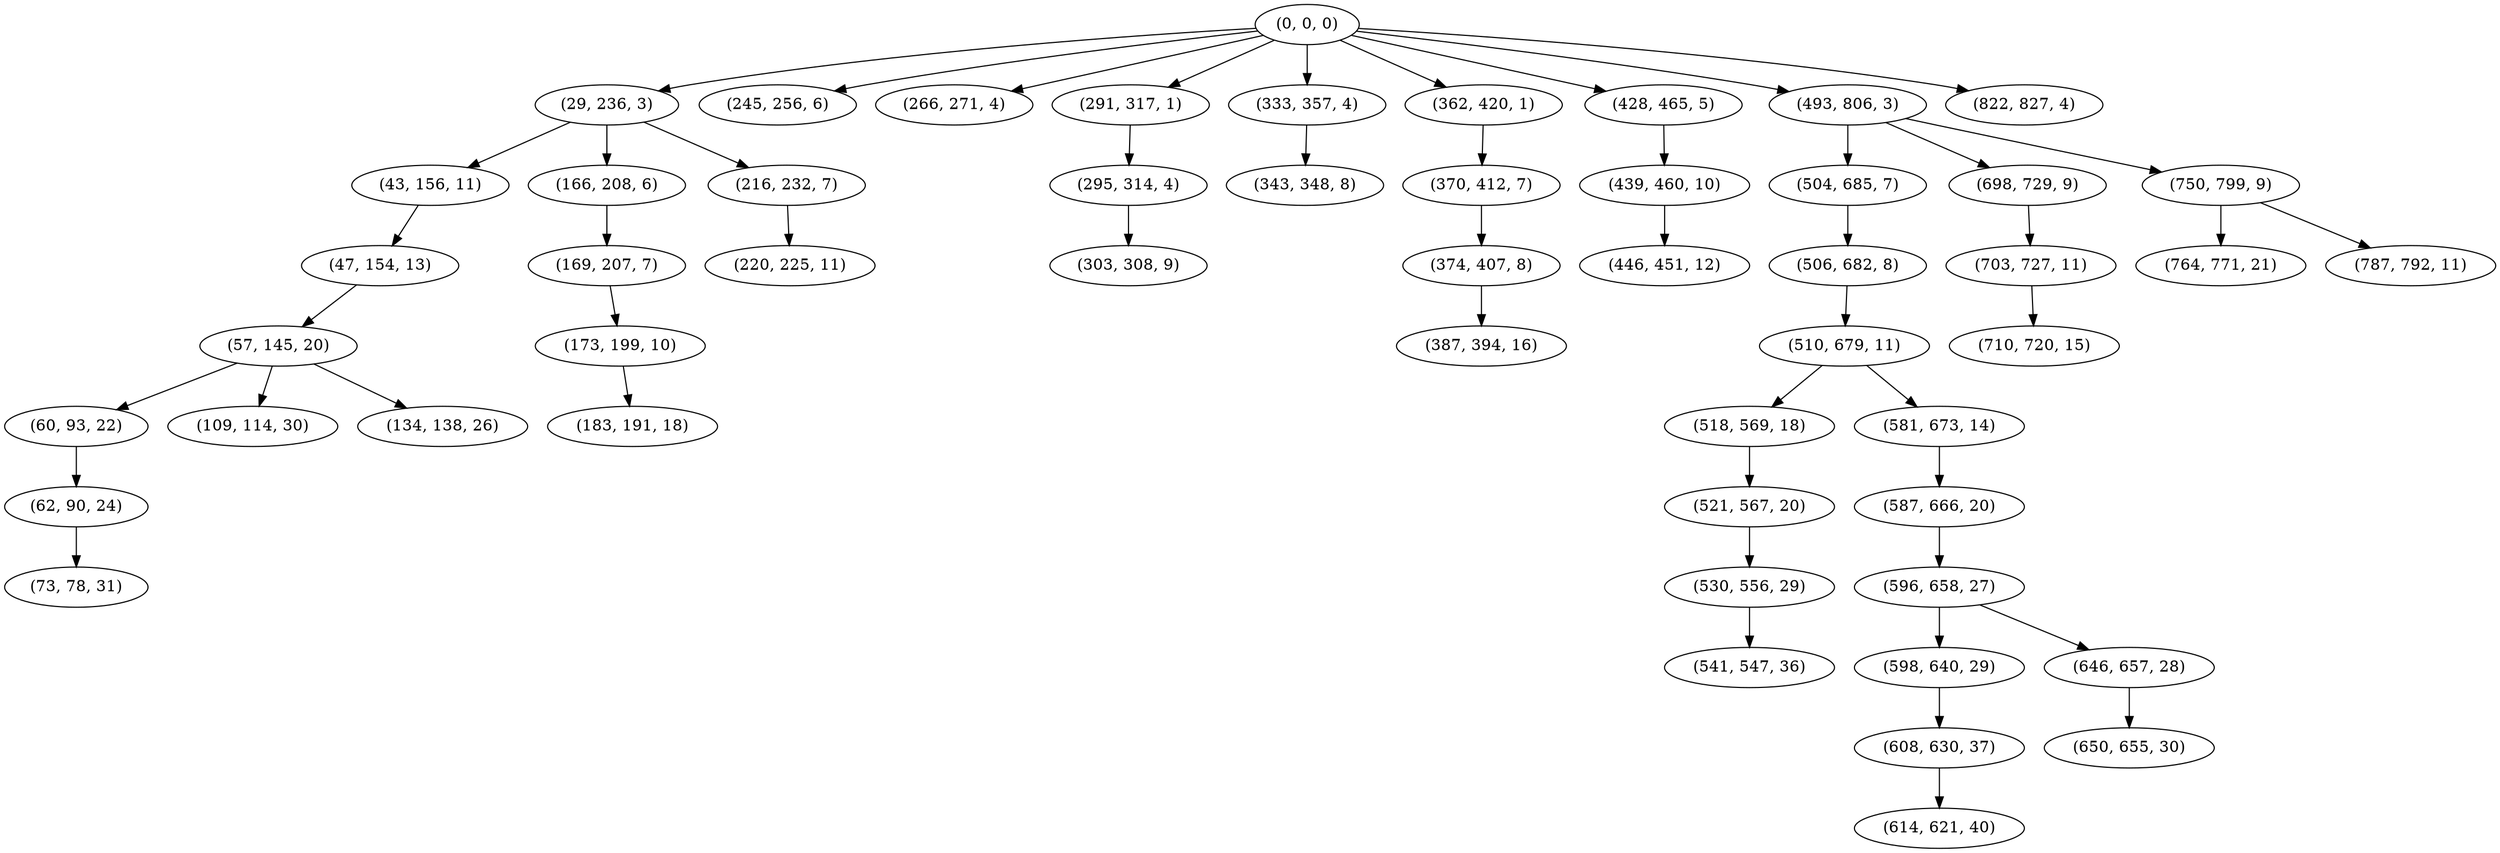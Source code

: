 digraph tree {
    "(0, 0, 0)";
    "(29, 236, 3)";
    "(43, 156, 11)";
    "(47, 154, 13)";
    "(57, 145, 20)";
    "(60, 93, 22)";
    "(62, 90, 24)";
    "(73, 78, 31)";
    "(109, 114, 30)";
    "(134, 138, 26)";
    "(166, 208, 6)";
    "(169, 207, 7)";
    "(173, 199, 10)";
    "(183, 191, 18)";
    "(216, 232, 7)";
    "(220, 225, 11)";
    "(245, 256, 6)";
    "(266, 271, 4)";
    "(291, 317, 1)";
    "(295, 314, 4)";
    "(303, 308, 9)";
    "(333, 357, 4)";
    "(343, 348, 8)";
    "(362, 420, 1)";
    "(370, 412, 7)";
    "(374, 407, 8)";
    "(387, 394, 16)";
    "(428, 465, 5)";
    "(439, 460, 10)";
    "(446, 451, 12)";
    "(493, 806, 3)";
    "(504, 685, 7)";
    "(506, 682, 8)";
    "(510, 679, 11)";
    "(518, 569, 18)";
    "(521, 567, 20)";
    "(530, 556, 29)";
    "(541, 547, 36)";
    "(581, 673, 14)";
    "(587, 666, 20)";
    "(596, 658, 27)";
    "(598, 640, 29)";
    "(608, 630, 37)";
    "(614, 621, 40)";
    "(646, 657, 28)";
    "(650, 655, 30)";
    "(698, 729, 9)";
    "(703, 727, 11)";
    "(710, 720, 15)";
    "(750, 799, 9)";
    "(764, 771, 21)";
    "(787, 792, 11)";
    "(822, 827, 4)";
    "(0, 0, 0)" -> "(29, 236, 3)";
    "(0, 0, 0)" -> "(245, 256, 6)";
    "(0, 0, 0)" -> "(266, 271, 4)";
    "(0, 0, 0)" -> "(291, 317, 1)";
    "(0, 0, 0)" -> "(333, 357, 4)";
    "(0, 0, 0)" -> "(362, 420, 1)";
    "(0, 0, 0)" -> "(428, 465, 5)";
    "(0, 0, 0)" -> "(493, 806, 3)";
    "(0, 0, 0)" -> "(822, 827, 4)";
    "(29, 236, 3)" -> "(43, 156, 11)";
    "(29, 236, 3)" -> "(166, 208, 6)";
    "(29, 236, 3)" -> "(216, 232, 7)";
    "(43, 156, 11)" -> "(47, 154, 13)";
    "(47, 154, 13)" -> "(57, 145, 20)";
    "(57, 145, 20)" -> "(60, 93, 22)";
    "(57, 145, 20)" -> "(109, 114, 30)";
    "(57, 145, 20)" -> "(134, 138, 26)";
    "(60, 93, 22)" -> "(62, 90, 24)";
    "(62, 90, 24)" -> "(73, 78, 31)";
    "(166, 208, 6)" -> "(169, 207, 7)";
    "(169, 207, 7)" -> "(173, 199, 10)";
    "(173, 199, 10)" -> "(183, 191, 18)";
    "(216, 232, 7)" -> "(220, 225, 11)";
    "(291, 317, 1)" -> "(295, 314, 4)";
    "(295, 314, 4)" -> "(303, 308, 9)";
    "(333, 357, 4)" -> "(343, 348, 8)";
    "(362, 420, 1)" -> "(370, 412, 7)";
    "(370, 412, 7)" -> "(374, 407, 8)";
    "(374, 407, 8)" -> "(387, 394, 16)";
    "(428, 465, 5)" -> "(439, 460, 10)";
    "(439, 460, 10)" -> "(446, 451, 12)";
    "(493, 806, 3)" -> "(504, 685, 7)";
    "(493, 806, 3)" -> "(698, 729, 9)";
    "(493, 806, 3)" -> "(750, 799, 9)";
    "(504, 685, 7)" -> "(506, 682, 8)";
    "(506, 682, 8)" -> "(510, 679, 11)";
    "(510, 679, 11)" -> "(518, 569, 18)";
    "(510, 679, 11)" -> "(581, 673, 14)";
    "(518, 569, 18)" -> "(521, 567, 20)";
    "(521, 567, 20)" -> "(530, 556, 29)";
    "(530, 556, 29)" -> "(541, 547, 36)";
    "(581, 673, 14)" -> "(587, 666, 20)";
    "(587, 666, 20)" -> "(596, 658, 27)";
    "(596, 658, 27)" -> "(598, 640, 29)";
    "(596, 658, 27)" -> "(646, 657, 28)";
    "(598, 640, 29)" -> "(608, 630, 37)";
    "(608, 630, 37)" -> "(614, 621, 40)";
    "(646, 657, 28)" -> "(650, 655, 30)";
    "(698, 729, 9)" -> "(703, 727, 11)";
    "(703, 727, 11)" -> "(710, 720, 15)";
    "(750, 799, 9)" -> "(764, 771, 21)";
    "(750, 799, 9)" -> "(787, 792, 11)";
}
